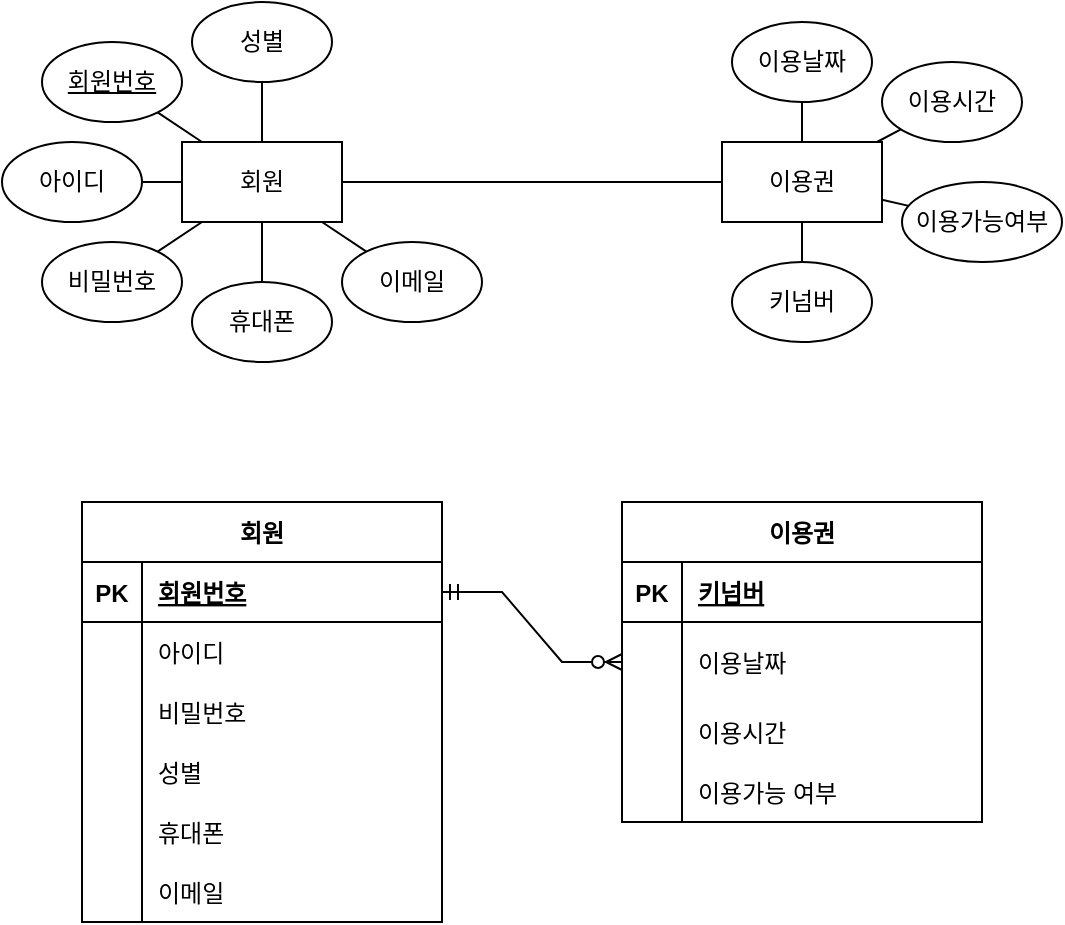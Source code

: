 <mxfile version="20.5.3" type="github">
  <diagram id="qJ5iFYqfq-WhB3UF0bhn" name="페이지-1">
    <mxGraphModel dx="1422" dy="762" grid="1" gridSize="10" guides="1" tooltips="1" connect="1" arrows="1" fold="1" page="1" pageScale="1" pageWidth="827" pageHeight="1169" math="0" shadow="0">
      <root>
        <mxCell id="0" />
        <mxCell id="1" parent="0" />
        <mxCell id="X7jV2OKJYhbMTRiO_9Sh-1" value="회원" style="rounded=0;whiteSpace=wrap;html=1;" parent="1" vertex="1">
          <mxGeometry x="190" y="270" width="80" height="40" as="geometry" />
        </mxCell>
        <mxCell id="X7jV2OKJYhbMTRiO_9Sh-2" value="회원번호" style="ellipse;whiteSpace=wrap;html=1;fontStyle=4" parent="1" vertex="1">
          <mxGeometry x="120" y="220" width="70" height="40" as="geometry" />
        </mxCell>
        <mxCell id="X7jV2OKJYhbMTRiO_9Sh-3" value="아이디" style="ellipse;whiteSpace=wrap;html=1;fontStyle=0" parent="1" vertex="1">
          <mxGeometry x="100" y="270" width="70" height="40" as="geometry" />
        </mxCell>
        <mxCell id="X7jV2OKJYhbMTRiO_9Sh-4" value="비밀번호" style="ellipse;whiteSpace=wrap;html=1;fontStyle=0" parent="1" vertex="1">
          <mxGeometry x="120" y="320" width="70" height="40" as="geometry" />
        </mxCell>
        <mxCell id="X7jV2OKJYhbMTRiO_9Sh-5" value="휴대폰" style="ellipse;whiteSpace=wrap;html=1;fontStyle=0" parent="1" vertex="1">
          <mxGeometry x="195" y="340" width="70" height="40" as="geometry" />
        </mxCell>
        <mxCell id="X7jV2OKJYhbMTRiO_9Sh-6" value="이메일" style="ellipse;whiteSpace=wrap;html=1;fontStyle=0" parent="1" vertex="1">
          <mxGeometry x="270" y="320" width="70" height="40" as="geometry" />
        </mxCell>
        <mxCell id="X7jV2OKJYhbMTRiO_9Sh-7" value="성별" style="ellipse;whiteSpace=wrap;html=1;fontStyle=0" parent="1" vertex="1">
          <mxGeometry x="195" y="200" width="70" height="40" as="geometry" />
        </mxCell>
        <mxCell id="X7jV2OKJYhbMTRiO_9Sh-14" value="" style="endArrow=none;html=1;rounded=0;" parent="1" source="X7jV2OKJYhbMTRiO_9Sh-7" target="X7jV2OKJYhbMTRiO_9Sh-1" edge="1">
          <mxGeometry width="50" height="50" relative="1" as="geometry">
            <mxPoint x="400" y="280" as="sourcePoint" />
            <mxPoint x="450" y="230" as="targetPoint" />
          </mxGeometry>
        </mxCell>
        <mxCell id="X7jV2OKJYhbMTRiO_9Sh-15" value="" style="endArrow=none;html=1;rounded=0;" parent="1" source="X7jV2OKJYhbMTRiO_9Sh-1" target="X7jV2OKJYhbMTRiO_9Sh-2" edge="1">
          <mxGeometry width="50" height="50" relative="1" as="geometry">
            <mxPoint x="240" y="250" as="sourcePoint" />
            <mxPoint x="240" y="280" as="targetPoint" />
          </mxGeometry>
        </mxCell>
        <mxCell id="X7jV2OKJYhbMTRiO_9Sh-16" value="" style="endArrow=none;html=1;rounded=0;" parent="1" source="X7jV2OKJYhbMTRiO_9Sh-3" target="X7jV2OKJYhbMTRiO_9Sh-1" edge="1">
          <mxGeometry width="50" height="50" relative="1" as="geometry">
            <mxPoint x="210" y="280" as="sourcePoint" />
            <mxPoint x="187.778" y="265.185" as="targetPoint" />
          </mxGeometry>
        </mxCell>
        <mxCell id="X7jV2OKJYhbMTRiO_9Sh-17" value="" style="endArrow=none;html=1;rounded=0;" parent="1" source="X7jV2OKJYhbMTRiO_9Sh-4" target="X7jV2OKJYhbMTRiO_9Sh-1" edge="1">
          <mxGeometry width="50" height="50" relative="1" as="geometry">
            <mxPoint x="180" y="300" as="sourcePoint" />
            <mxPoint x="200" y="300" as="targetPoint" />
          </mxGeometry>
        </mxCell>
        <mxCell id="X7jV2OKJYhbMTRiO_9Sh-18" value="" style="endArrow=none;html=1;rounded=0;" parent="1" source="X7jV2OKJYhbMTRiO_9Sh-5" target="X7jV2OKJYhbMTRiO_9Sh-1" edge="1">
          <mxGeometry width="50" height="50" relative="1" as="geometry">
            <mxPoint x="187.778" y="334.815" as="sourcePoint" />
            <mxPoint x="210" y="320" as="targetPoint" />
          </mxGeometry>
        </mxCell>
        <mxCell id="X7jV2OKJYhbMTRiO_9Sh-19" value="" style="endArrow=none;html=1;rounded=0;" parent="1" source="X7jV2OKJYhbMTRiO_9Sh-6" target="X7jV2OKJYhbMTRiO_9Sh-1" edge="1">
          <mxGeometry width="50" height="50" relative="1" as="geometry">
            <mxPoint x="240" y="350" as="sourcePoint" />
            <mxPoint x="240" y="320" as="targetPoint" />
          </mxGeometry>
        </mxCell>
        <mxCell id="X7jV2OKJYhbMTRiO_9Sh-20" value="이용권" style="rounded=0;whiteSpace=wrap;html=1;" parent="1" vertex="1">
          <mxGeometry x="460" y="270" width="80" height="40" as="geometry" />
        </mxCell>
        <mxCell id="X7jV2OKJYhbMTRiO_9Sh-21" value="이용시간" style="ellipse;whiteSpace=wrap;html=1;fontStyle=0" parent="1" vertex="1">
          <mxGeometry x="540" y="230" width="70" height="40" as="geometry" />
        </mxCell>
        <mxCell id="X7jV2OKJYhbMTRiO_9Sh-22" value="" style="endArrow=none;html=1;rounded=0;" parent="1" source="X7jV2OKJYhbMTRiO_9Sh-20" target="X7jV2OKJYhbMTRiO_9Sh-1" edge="1">
          <mxGeometry width="50" height="50" relative="1" as="geometry">
            <mxPoint x="390" y="420" as="sourcePoint" />
            <mxPoint x="440" y="370" as="targetPoint" />
          </mxGeometry>
        </mxCell>
        <mxCell id="X7jV2OKJYhbMTRiO_9Sh-23" value="이용날짜" style="ellipse;whiteSpace=wrap;html=1;fontStyle=0" parent="1" vertex="1">
          <mxGeometry x="465" y="210" width="70" height="40" as="geometry" />
        </mxCell>
        <mxCell id="X7jV2OKJYhbMTRiO_9Sh-24" value="키넘버" style="ellipse;whiteSpace=wrap;html=1;fontStyle=0" parent="1" vertex="1">
          <mxGeometry x="465" y="330" width="70" height="40" as="geometry" />
        </mxCell>
        <mxCell id="X7jV2OKJYhbMTRiO_9Sh-26" value="" style="endArrow=none;html=1;rounded=0;" parent="1" source="X7jV2OKJYhbMTRiO_9Sh-20" target="X7jV2OKJYhbMTRiO_9Sh-23" edge="1">
          <mxGeometry width="50" height="50" relative="1" as="geometry">
            <mxPoint x="390" y="420" as="sourcePoint" />
            <mxPoint x="440" y="370" as="targetPoint" />
          </mxGeometry>
        </mxCell>
        <mxCell id="X7jV2OKJYhbMTRiO_9Sh-27" value="" style="endArrow=none;html=1;rounded=0;" parent="1" source="X7jV2OKJYhbMTRiO_9Sh-21" target="X7jV2OKJYhbMTRiO_9Sh-20" edge="1">
          <mxGeometry width="50" height="50" relative="1" as="geometry">
            <mxPoint x="510" y="280" as="sourcePoint" />
            <mxPoint x="510" y="260" as="targetPoint" />
          </mxGeometry>
        </mxCell>
        <mxCell id="X7jV2OKJYhbMTRiO_9Sh-28" value="" style="endArrow=none;html=1;rounded=0;" parent="1" source="X7jV2OKJYhbMTRiO_9Sh-24" target="X7jV2OKJYhbMTRiO_9Sh-20" edge="1">
          <mxGeometry width="50" height="50" relative="1" as="geometry">
            <mxPoint x="520" y="290" as="sourcePoint" />
            <mxPoint x="520" y="270" as="targetPoint" />
          </mxGeometry>
        </mxCell>
        <mxCell id="X7jV2OKJYhbMTRiO_9Sh-29" value="회원" style="shape=table;startSize=30;container=1;collapsible=1;childLayout=tableLayout;fixedRows=1;rowLines=0;fontStyle=1;align=center;resizeLast=1;" parent="1" vertex="1">
          <mxGeometry x="140" y="450" width="180" height="210" as="geometry" />
        </mxCell>
        <mxCell id="X7jV2OKJYhbMTRiO_9Sh-30" value="" style="shape=tableRow;horizontal=0;startSize=0;swimlaneHead=0;swimlaneBody=0;fillColor=none;collapsible=0;dropTarget=0;points=[[0,0.5],[1,0.5]];portConstraint=eastwest;top=0;left=0;right=0;bottom=1;" parent="X7jV2OKJYhbMTRiO_9Sh-29" vertex="1">
          <mxGeometry y="30" width="180" height="30" as="geometry" />
        </mxCell>
        <mxCell id="X7jV2OKJYhbMTRiO_9Sh-31" value="PK" style="shape=partialRectangle;connectable=0;fillColor=none;top=0;left=0;bottom=0;right=0;fontStyle=1;overflow=hidden;" parent="X7jV2OKJYhbMTRiO_9Sh-30" vertex="1">
          <mxGeometry width="30" height="30" as="geometry">
            <mxRectangle width="30" height="30" as="alternateBounds" />
          </mxGeometry>
        </mxCell>
        <mxCell id="X7jV2OKJYhbMTRiO_9Sh-32" value="회원번호" style="shape=partialRectangle;connectable=0;fillColor=none;top=0;left=0;bottom=0;right=0;align=left;spacingLeft=6;fontStyle=5;overflow=hidden;" parent="X7jV2OKJYhbMTRiO_9Sh-30" vertex="1">
          <mxGeometry x="30" width="150" height="30" as="geometry">
            <mxRectangle width="150" height="30" as="alternateBounds" />
          </mxGeometry>
        </mxCell>
        <mxCell id="X7jV2OKJYhbMTRiO_9Sh-33" value="" style="shape=tableRow;horizontal=0;startSize=0;swimlaneHead=0;swimlaneBody=0;fillColor=none;collapsible=0;dropTarget=0;points=[[0,0.5],[1,0.5]];portConstraint=eastwest;top=0;left=0;right=0;bottom=0;" parent="X7jV2OKJYhbMTRiO_9Sh-29" vertex="1">
          <mxGeometry y="60" width="180" height="30" as="geometry" />
        </mxCell>
        <mxCell id="X7jV2OKJYhbMTRiO_9Sh-34" value="" style="shape=partialRectangle;connectable=0;fillColor=none;top=0;left=0;bottom=0;right=0;editable=1;overflow=hidden;" parent="X7jV2OKJYhbMTRiO_9Sh-33" vertex="1">
          <mxGeometry width="30" height="30" as="geometry">
            <mxRectangle width="30" height="30" as="alternateBounds" />
          </mxGeometry>
        </mxCell>
        <mxCell id="X7jV2OKJYhbMTRiO_9Sh-35" value="아이디" style="shape=partialRectangle;connectable=0;fillColor=none;top=0;left=0;bottom=0;right=0;align=left;spacingLeft=6;overflow=hidden;" parent="X7jV2OKJYhbMTRiO_9Sh-33" vertex="1">
          <mxGeometry x="30" width="150" height="30" as="geometry">
            <mxRectangle width="150" height="30" as="alternateBounds" />
          </mxGeometry>
        </mxCell>
        <mxCell id="X7jV2OKJYhbMTRiO_9Sh-36" value="" style="shape=tableRow;horizontal=0;startSize=0;swimlaneHead=0;swimlaneBody=0;fillColor=none;collapsible=0;dropTarget=0;points=[[0,0.5],[1,0.5]];portConstraint=eastwest;top=0;left=0;right=0;bottom=0;" parent="X7jV2OKJYhbMTRiO_9Sh-29" vertex="1">
          <mxGeometry y="90" width="180" height="30" as="geometry" />
        </mxCell>
        <mxCell id="X7jV2OKJYhbMTRiO_9Sh-37" value="" style="shape=partialRectangle;connectable=0;fillColor=none;top=0;left=0;bottom=0;right=0;editable=1;overflow=hidden;" parent="X7jV2OKJYhbMTRiO_9Sh-36" vertex="1">
          <mxGeometry width="30" height="30" as="geometry">
            <mxRectangle width="30" height="30" as="alternateBounds" />
          </mxGeometry>
        </mxCell>
        <mxCell id="X7jV2OKJYhbMTRiO_9Sh-38" value="비밀번호" style="shape=partialRectangle;connectable=0;fillColor=none;top=0;left=0;bottom=0;right=0;align=left;spacingLeft=6;overflow=hidden;" parent="X7jV2OKJYhbMTRiO_9Sh-36" vertex="1">
          <mxGeometry x="30" width="150" height="30" as="geometry">
            <mxRectangle width="150" height="30" as="alternateBounds" />
          </mxGeometry>
        </mxCell>
        <mxCell id="X7jV2OKJYhbMTRiO_9Sh-39" value="" style="shape=tableRow;horizontal=0;startSize=0;swimlaneHead=0;swimlaneBody=0;fillColor=none;collapsible=0;dropTarget=0;points=[[0,0.5],[1,0.5]];portConstraint=eastwest;top=0;left=0;right=0;bottom=0;" parent="X7jV2OKJYhbMTRiO_9Sh-29" vertex="1">
          <mxGeometry y="120" width="180" height="30" as="geometry" />
        </mxCell>
        <mxCell id="X7jV2OKJYhbMTRiO_9Sh-40" value="" style="shape=partialRectangle;connectable=0;fillColor=none;top=0;left=0;bottom=0;right=0;editable=1;overflow=hidden;" parent="X7jV2OKJYhbMTRiO_9Sh-39" vertex="1">
          <mxGeometry width="30" height="30" as="geometry">
            <mxRectangle width="30" height="30" as="alternateBounds" />
          </mxGeometry>
        </mxCell>
        <mxCell id="X7jV2OKJYhbMTRiO_9Sh-41" value="성별" style="shape=partialRectangle;connectable=0;fillColor=none;top=0;left=0;bottom=0;right=0;align=left;spacingLeft=6;overflow=hidden;" parent="X7jV2OKJYhbMTRiO_9Sh-39" vertex="1">
          <mxGeometry x="30" width="150" height="30" as="geometry">
            <mxRectangle width="150" height="30" as="alternateBounds" />
          </mxGeometry>
        </mxCell>
        <mxCell id="X7jV2OKJYhbMTRiO_9Sh-45" value="" style="shape=tableRow;horizontal=0;startSize=0;swimlaneHead=0;swimlaneBody=0;fillColor=none;collapsible=0;dropTarget=0;points=[[0,0.5],[1,0.5]];portConstraint=eastwest;top=0;left=0;right=0;bottom=0;" parent="X7jV2OKJYhbMTRiO_9Sh-29" vertex="1">
          <mxGeometry y="150" width="180" height="30" as="geometry" />
        </mxCell>
        <mxCell id="X7jV2OKJYhbMTRiO_9Sh-46" value="" style="shape=partialRectangle;connectable=0;fillColor=none;top=0;left=0;bottom=0;right=0;editable=1;overflow=hidden;" parent="X7jV2OKJYhbMTRiO_9Sh-45" vertex="1">
          <mxGeometry width="30" height="30" as="geometry">
            <mxRectangle width="30" height="30" as="alternateBounds" />
          </mxGeometry>
        </mxCell>
        <mxCell id="X7jV2OKJYhbMTRiO_9Sh-47" value="휴대폰" style="shape=partialRectangle;connectable=0;fillColor=none;top=0;left=0;bottom=0;right=0;align=left;spacingLeft=6;overflow=hidden;" parent="X7jV2OKJYhbMTRiO_9Sh-45" vertex="1">
          <mxGeometry x="30" width="150" height="30" as="geometry">
            <mxRectangle width="150" height="30" as="alternateBounds" />
          </mxGeometry>
        </mxCell>
        <mxCell id="X7jV2OKJYhbMTRiO_9Sh-42" value="" style="shape=tableRow;horizontal=0;startSize=0;swimlaneHead=0;swimlaneBody=0;fillColor=none;collapsible=0;dropTarget=0;points=[[0,0.5],[1,0.5]];portConstraint=eastwest;top=0;left=0;right=0;bottom=0;" parent="X7jV2OKJYhbMTRiO_9Sh-29" vertex="1">
          <mxGeometry y="180" width="180" height="30" as="geometry" />
        </mxCell>
        <mxCell id="X7jV2OKJYhbMTRiO_9Sh-43" value="" style="shape=partialRectangle;connectable=0;fillColor=none;top=0;left=0;bottom=0;right=0;editable=1;overflow=hidden;" parent="X7jV2OKJYhbMTRiO_9Sh-42" vertex="1">
          <mxGeometry width="30" height="30" as="geometry">
            <mxRectangle width="30" height="30" as="alternateBounds" />
          </mxGeometry>
        </mxCell>
        <mxCell id="X7jV2OKJYhbMTRiO_9Sh-44" value="이메일" style="shape=partialRectangle;connectable=0;fillColor=none;top=0;left=0;bottom=0;right=0;align=left;spacingLeft=6;overflow=hidden;" parent="X7jV2OKJYhbMTRiO_9Sh-42" vertex="1">
          <mxGeometry x="30" width="150" height="30" as="geometry">
            <mxRectangle width="150" height="30" as="alternateBounds" />
          </mxGeometry>
        </mxCell>
        <mxCell id="X7jV2OKJYhbMTRiO_9Sh-49" value="이용권" style="shape=table;startSize=30;container=1;collapsible=1;childLayout=tableLayout;fixedRows=1;rowLines=0;fontStyle=1;align=center;resizeLast=1;" parent="1" vertex="1">
          <mxGeometry x="410" y="450" width="180" height="160" as="geometry" />
        </mxCell>
        <mxCell id="X7jV2OKJYhbMTRiO_9Sh-50" value="" style="shape=tableRow;horizontal=0;startSize=0;swimlaneHead=0;swimlaneBody=0;fillColor=none;collapsible=0;dropTarget=0;points=[[0,0.5],[1,0.5]];portConstraint=eastwest;top=0;left=0;right=0;bottom=1;" parent="X7jV2OKJYhbMTRiO_9Sh-49" vertex="1">
          <mxGeometry y="30" width="180" height="30" as="geometry" />
        </mxCell>
        <mxCell id="X7jV2OKJYhbMTRiO_9Sh-51" value="PK" style="shape=partialRectangle;connectable=0;fillColor=none;top=0;left=0;bottom=0;right=0;fontStyle=1;overflow=hidden;" parent="X7jV2OKJYhbMTRiO_9Sh-50" vertex="1">
          <mxGeometry width="30" height="30" as="geometry">
            <mxRectangle width="30" height="30" as="alternateBounds" />
          </mxGeometry>
        </mxCell>
        <mxCell id="X7jV2OKJYhbMTRiO_9Sh-52" value="키넘버" style="shape=partialRectangle;connectable=0;fillColor=none;top=0;left=0;bottom=0;right=0;align=left;spacingLeft=6;fontStyle=5;overflow=hidden;" parent="X7jV2OKJYhbMTRiO_9Sh-50" vertex="1">
          <mxGeometry x="30" width="150" height="30" as="geometry">
            <mxRectangle width="150" height="30" as="alternateBounds" />
          </mxGeometry>
        </mxCell>
        <mxCell id="X7jV2OKJYhbMTRiO_9Sh-53" value="" style="shape=tableRow;horizontal=0;startSize=0;swimlaneHead=0;swimlaneBody=0;fillColor=none;collapsible=0;dropTarget=0;points=[[0,0.5],[1,0.5]];portConstraint=eastwest;top=0;left=0;right=0;bottom=0;" parent="X7jV2OKJYhbMTRiO_9Sh-49" vertex="1">
          <mxGeometry y="60" width="180" height="40" as="geometry" />
        </mxCell>
        <mxCell id="X7jV2OKJYhbMTRiO_9Sh-54" value="" style="shape=partialRectangle;connectable=0;fillColor=none;top=0;left=0;bottom=0;right=0;editable=1;overflow=hidden;" parent="X7jV2OKJYhbMTRiO_9Sh-53" vertex="1">
          <mxGeometry width="30" height="40" as="geometry">
            <mxRectangle width="30" height="40" as="alternateBounds" />
          </mxGeometry>
        </mxCell>
        <mxCell id="X7jV2OKJYhbMTRiO_9Sh-55" value="이용날짜" style="shape=partialRectangle;connectable=0;fillColor=none;top=0;left=0;bottom=0;right=0;align=left;spacingLeft=6;overflow=hidden;" parent="X7jV2OKJYhbMTRiO_9Sh-53" vertex="1">
          <mxGeometry x="30" width="150" height="40" as="geometry">
            <mxRectangle width="150" height="40" as="alternateBounds" />
          </mxGeometry>
        </mxCell>
        <mxCell id="X7jV2OKJYhbMTRiO_9Sh-56" value="" style="shape=tableRow;horizontal=0;startSize=0;swimlaneHead=0;swimlaneBody=0;fillColor=none;collapsible=0;dropTarget=0;points=[[0,0.5],[1,0.5]];portConstraint=eastwest;top=0;left=0;right=0;bottom=0;" parent="X7jV2OKJYhbMTRiO_9Sh-49" vertex="1">
          <mxGeometry y="100" width="180" height="30" as="geometry" />
        </mxCell>
        <mxCell id="X7jV2OKJYhbMTRiO_9Sh-57" value="" style="shape=partialRectangle;connectable=0;fillColor=none;top=0;left=0;bottom=0;right=0;editable=1;overflow=hidden;" parent="X7jV2OKJYhbMTRiO_9Sh-56" vertex="1">
          <mxGeometry width="30" height="30" as="geometry">
            <mxRectangle width="30" height="30" as="alternateBounds" />
          </mxGeometry>
        </mxCell>
        <mxCell id="X7jV2OKJYhbMTRiO_9Sh-58" value="이용시간" style="shape=partialRectangle;connectable=0;fillColor=none;top=0;left=0;bottom=0;right=0;align=left;spacingLeft=6;overflow=hidden;" parent="X7jV2OKJYhbMTRiO_9Sh-56" vertex="1">
          <mxGeometry x="30" width="150" height="30" as="geometry">
            <mxRectangle width="150" height="30" as="alternateBounds" />
          </mxGeometry>
        </mxCell>
        <mxCell id="Pa4npr1GtdWrri71V3cE-3" value="" style="shape=tableRow;horizontal=0;startSize=0;swimlaneHead=0;swimlaneBody=0;fillColor=none;collapsible=0;dropTarget=0;points=[[0,0.5],[1,0.5]];portConstraint=eastwest;top=0;left=0;right=0;bottom=0;" vertex="1" parent="X7jV2OKJYhbMTRiO_9Sh-49">
          <mxGeometry y="130" width="180" height="30" as="geometry" />
        </mxCell>
        <mxCell id="Pa4npr1GtdWrri71V3cE-4" value="" style="shape=partialRectangle;connectable=0;fillColor=none;top=0;left=0;bottom=0;right=0;editable=1;overflow=hidden;" vertex="1" parent="Pa4npr1GtdWrri71V3cE-3">
          <mxGeometry width="30" height="30" as="geometry">
            <mxRectangle width="30" height="30" as="alternateBounds" />
          </mxGeometry>
        </mxCell>
        <mxCell id="Pa4npr1GtdWrri71V3cE-5" value="이용가능 여부" style="shape=partialRectangle;connectable=0;fillColor=none;top=0;left=0;bottom=0;right=0;align=left;spacingLeft=6;overflow=hidden;" vertex="1" parent="Pa4npr1GtdWrri71V3cE-3">
          <mxGeometry x="30" width="150" height="30" as="geometry">
            <mxRectangle width="150" height="30" as="alternateBounds" />
          </mxGeometry>
        </mxCell>
        <mxCell id="X7jV2OKJYhbMTRiO_9Sh-65" value="" style="edgeStyle=entityRelationEdgeStyle;fontSize=12;html=1;endArrow=ERzeroToMany;endFill=1;rounded=0;exitX=1;exitY=0.5;exitDx=0;exitDy=0;startArrow=ERmandOne;startFill=0;" parent="1" source="X7jV2OKJYhbMTRiO_9Sh-30" target="X7jV2OKJYhbMTRiO_9Sh-49" edge="1">
          <mxGeometry width="100" height="100" relative="1" as="geometry">
            <mxPoint x="360" y="440" as="sourcePoint" />
            <mxPoint x="460" y="340" as="targetPoint" />
          </mxGeometry>
        </mxCell>
        <mxCell id="Pa4npr1GtdWrri71V3cE-1" value="이용가능여부" style="ellipse;whiteSpace=wrap;html=1;fontStyle=0" vertex="1" parent="1">
          <mxGeometry x="550" y="290" width="80" height="40" as="geometry" />
        </mxCell>
        <mxCell id="Pa4npr1GtdWrri71V3cE-2" value="" style="endArrow=none;html=1;rounded=0;" edge="1" parent="1" source="Pa4npr1GtdWrri71V3cE-1" target="X7jV2OKJYhbMTRiO_9Sh-20">
          <mxGeometry width="50" height="50" relative="1" as="geometry">
            <mxPoint x="559.574" y="273.744" as="sourcePoint" />
            <mxPoint x="547.5" y="280" as="targetPoint" />
          </mxGeometry>
        </mxCell>
      </root>
    </mxGraphModel>
  </diagram>
</mxfile>

